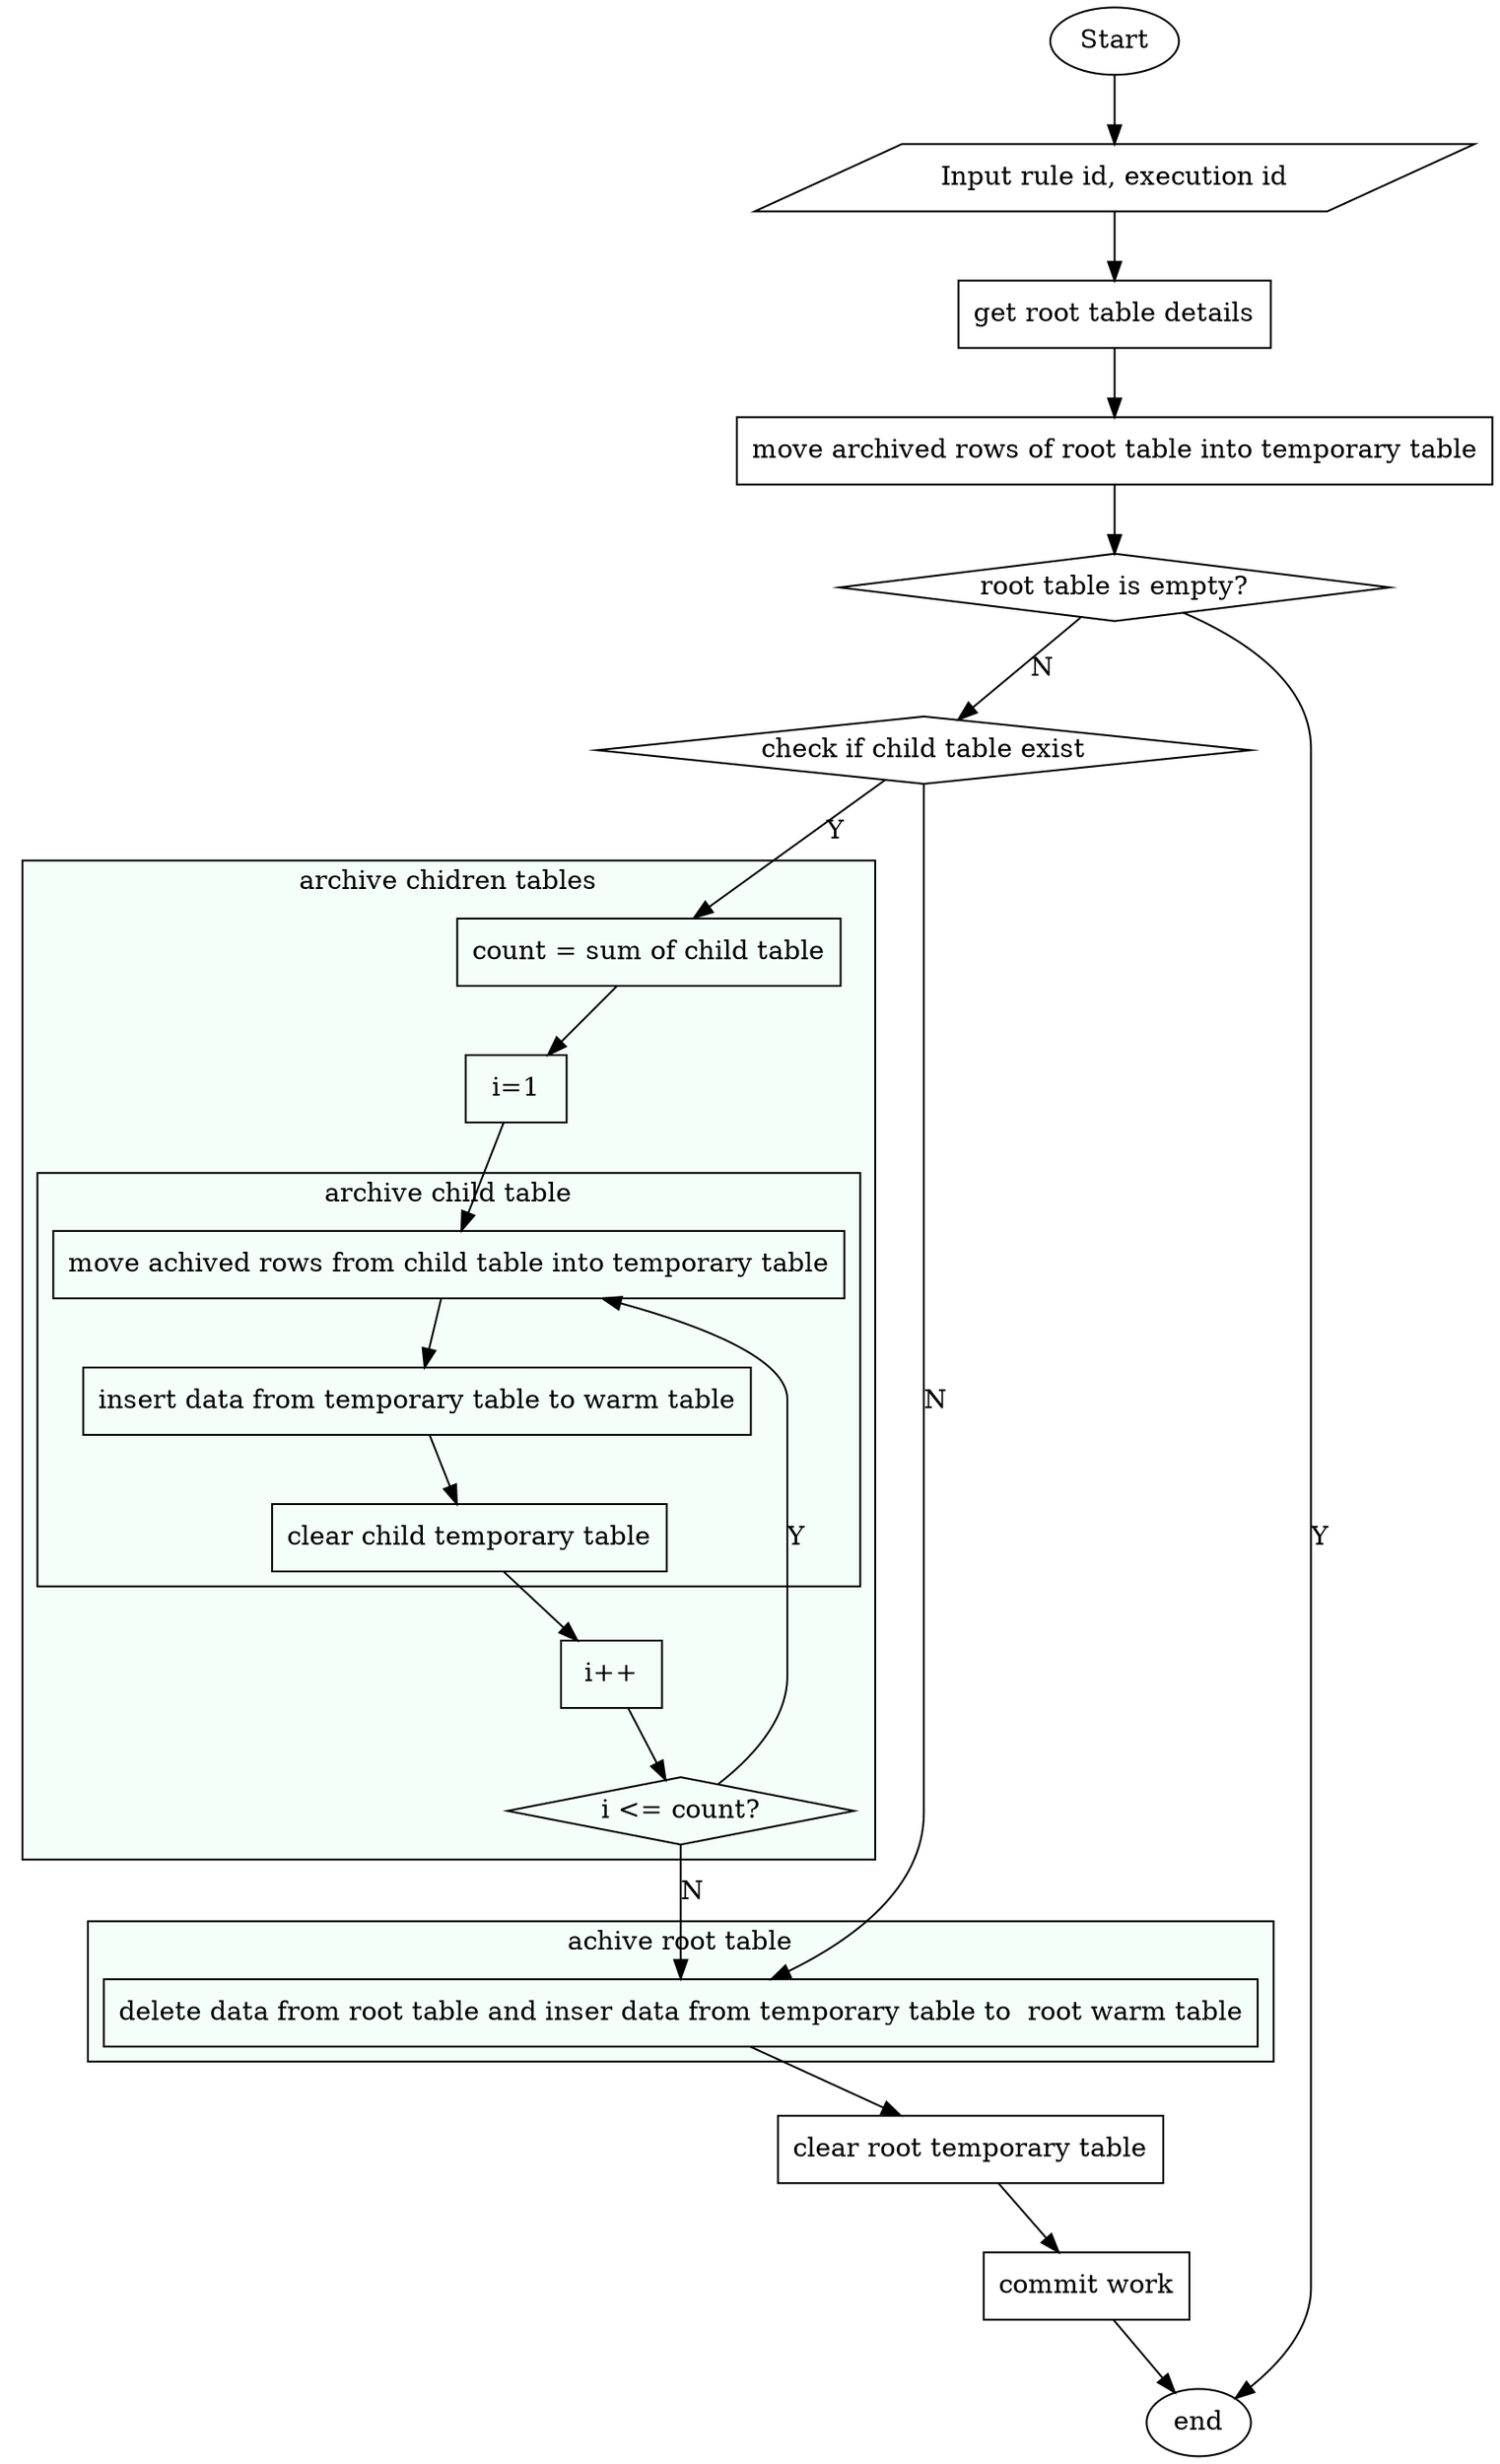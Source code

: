 digraph sp_archive_archivedata
{

	node[shape="box"];

	start -> input;
	input -> getruleinfo;
	getruleinfo -> temp_save_root_tab_archived_rows;
	temp_save_root_tab_archived_rows -> root_tab_empty;
	root_tab_empty -> checkchildtab[label="N"];
	root_tab_empty -> end[label="Y"];
	checkchildtab -> fetch_sub_tab[label="Y"];
	fetch_sub_tab -> initial_index;
	initial_index -> temp_save_child_tab_archived_rows;
	temp_save_child_tab_archived_rows -> move_child_data_to_warm_tab;
	move_child_data_to_warm_tab -> clear_child_temp_tab;
	clear_child_temp_tab -> update_index;
	update_index -> check_index;
	check_index -> move_root_data_to_warm_tab[label="N" ];
	check_index -> temp_save_child_tab_archived_rows[label="Y"];
	checkchildtab -> move_root_data_to_warm_tab[label="N"];
	move_root_data_to_warm_tab -> clear_root_temp_tab;
	clear_root_temp_tab -> commit;
	commit -> end;



	

	start[label="Start", shape="ellipse"];
	end[shape="End", shape="ellipse"];
	input[label="Input rule id, execution id", shape="parallelogram"];
	getruleinfo[label="get root table details"];
	temp_save_root_tab_archived_rows[label="move archived rows of root table into temporary table"];
	root_tab_empty[label="root table is empty?", shape="diamond"];
	checkchildtab[label="check if child table exist", shape="diamond"];
	
	subgraph cluster_archive_sub_tab
	{	
		label="archive chidren tables";
		shape="box";
		bgcolor="mintcream";
		node[shape="box"]
		fetch_sub_tab[label="count = sum of child table"];
		initial_index[label= "i=1"];
		subgraph cluster_archive_node_tab
		{	
			label="archive child table";
			temp_save_child_tab_archived_rows[label="move achived rows from child table into temporary table"];
			move_child_data_to_warm_tab[label="insert data from temporary table to warm table"];
			clear_child_temp_tab[label="clear child temporary table"];

		}
		
		update_index[label="i++"];
		check_index[label="i <= count?", shape="diamond"];
	}

	subgraph cluster_archive_root_tab
	{
		bgcolor="mintcream";
		label="achive root table";
		move_root_data_to_warm_tab[label="delete data from root table and inser data from temporary table to  root warm table"];
		

	}

	clear_root_temp_tab[label="clear root temporary table"];
	commit[label="commit work"];

}